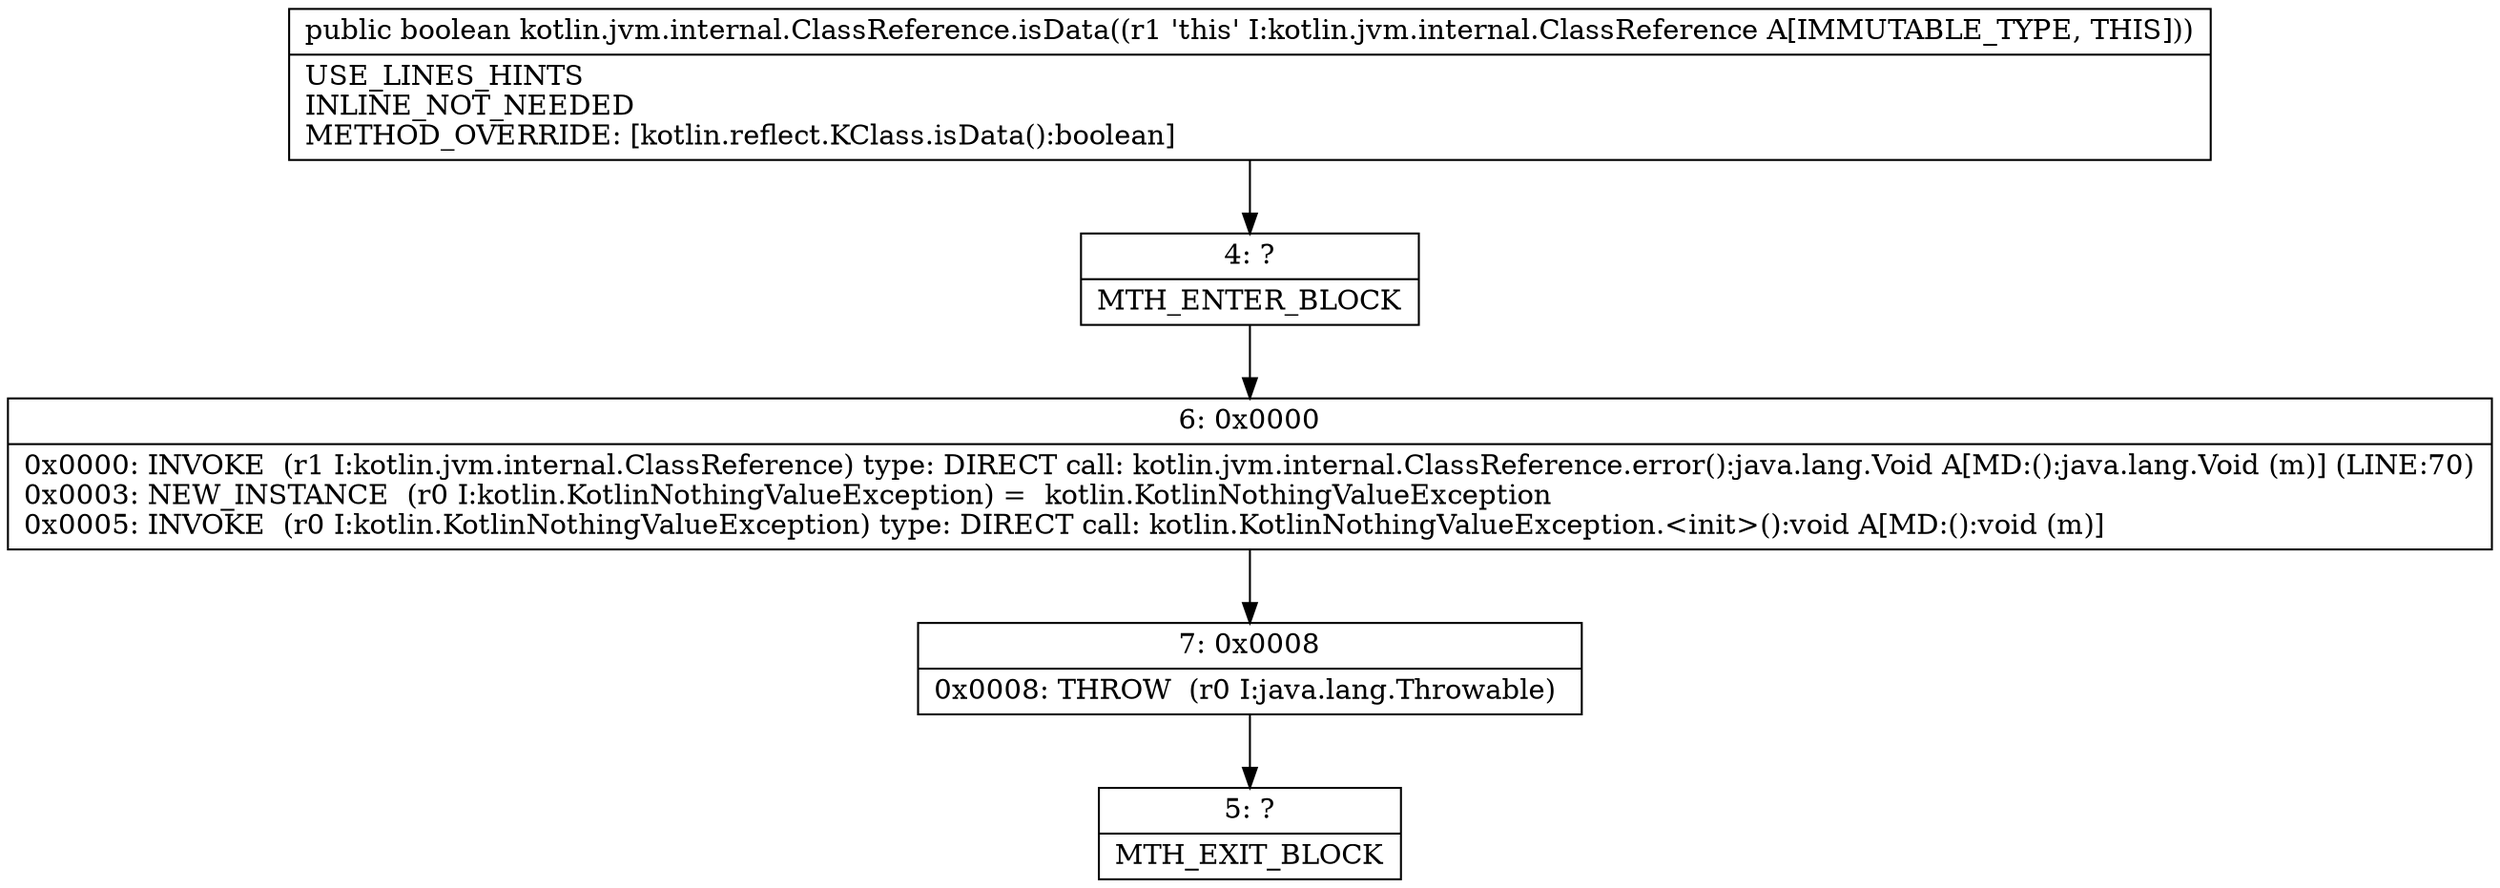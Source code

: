 digraph "CFG forkotlin.jvm.internal.ClassReference.isData()Z" {
Node_4 [shape=record,label="{4\:\ ?|MTH_ENTER_BLOCK\l}"];
Node_6 [shape=record,label="{6\:\ 0x0000|0x0000: INVOKE  (r1 I:kotlin.jvm.internal.ClassReference) type: DIRECT call: kotlin.jvm.internal.ClassReference.error():java.lang.Void A[MD:():java.lang.Void (m)] (LINE:70)\l0x0003: NEW_INSTANCE  (r0 I:kotlin.KotlinNothingValueException) =  kotlin.KotlinNothingValueException \l0x0005: INVOKE  (r0 I:kotlin.KotlinNothingValueException) type: DIRECT call: kotlin.KotlinNothingValueException.\<init\>():void A[MD:():void (m)]\l}"];
Node_7 [shape=record,label="{7\:\ 0x0008|0x0008: THROW  (r0 I:java.lang.Throwable) \l}"];
Node_5 [shape=record,label="{5\:\ ?|MTH_EXIT_BLOCK\l}"];
MethodNode[shape=record,label="{public boolean kotlin.jvm.internal.ClassReference.isData((r1 'this' I:kotlin.jvm.internal.ClassReference A[IMMUTABLE_TYPE, THIS]))  | USE_LINES_HINTS\lINLINE_NOT_NEEDED\lMETHOD_OVERRIDE: [kotlin.reflect.KClass.isData():boolean]\l}"];
MethodNode -> Node_4;Node_4 -> Node_6;
Node_6 -> Node_7;
Node_7 -> Node_5;
}


